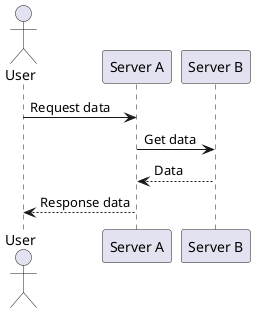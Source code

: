' Sequence Diagram
@startuml sequence_diagram
actor User
participant "Server A" as A
participant "Server B" as B

User -> A: Request data
A -> B: Get data
B --> A: Data
A --> User: Response data
@enduml

' Class Diagram
@startuml class_diagram
class Car {
    +start(): void
    +stop(): void
}

class ElectricCar {
    +chargeBattery(): void
}
ElectricCar --|> Car
@enduml

' Activity Diagram
@startuml activity_diagram
start
:Initialize system;
:Load data;
if (Data valid?) then (yes)
    :Process data;
else (no)
    :Log error;
endif
:Save results;
stop
@enduml

' State Diagram
@startuml state_diagram
[*] --> Idle
Idle --> Running: Start
Running --> Paused: Pause
Paused --> Running: Resume
Running --> Finished: Stop
@enduml

' Component Diagram
@startuml component_diagram
package "Client App" {
    [User Interface]
    [Business Logic]
}

database "Database" {
    [Data Access Layer]
}

[User Interface] --> [Business Logic]
[Business Logic] --> [Data Access Layer]
[Data Access Layer] --> "Database"
@enduml
